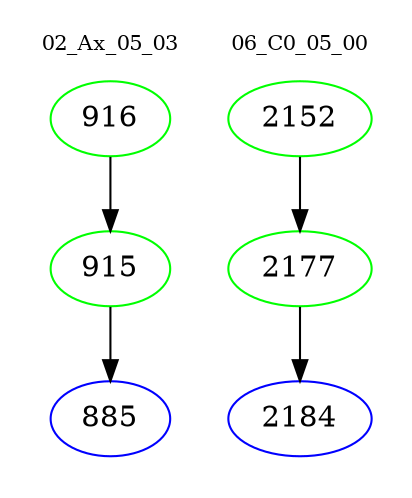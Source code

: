 digraph{
subgraph cluster_0 {
color = white
label = "02_Ax_05_03";
fontsize=10;
T0_916 [label="916", color="green"]
T0_916 -> T0_915 [color="black"]
T0_915 [label="915", color="green"]
T0_915 -> T0_885 [color="black"]
T0_885 [label="885", color="blue"]
}
subgraph cluster_1 {
color = white
label = "06_C0_05_00";
fontsize=10;
T1_2152 [label="2152", color="green"]
T1_2152 -> T1_2177 [color="black"]
T1_2177 [label="2177", color="green"]
T1_2177 -> T1_2184 [color="black"]
T1_2184 [label="2184", color="blue"]
}
}
